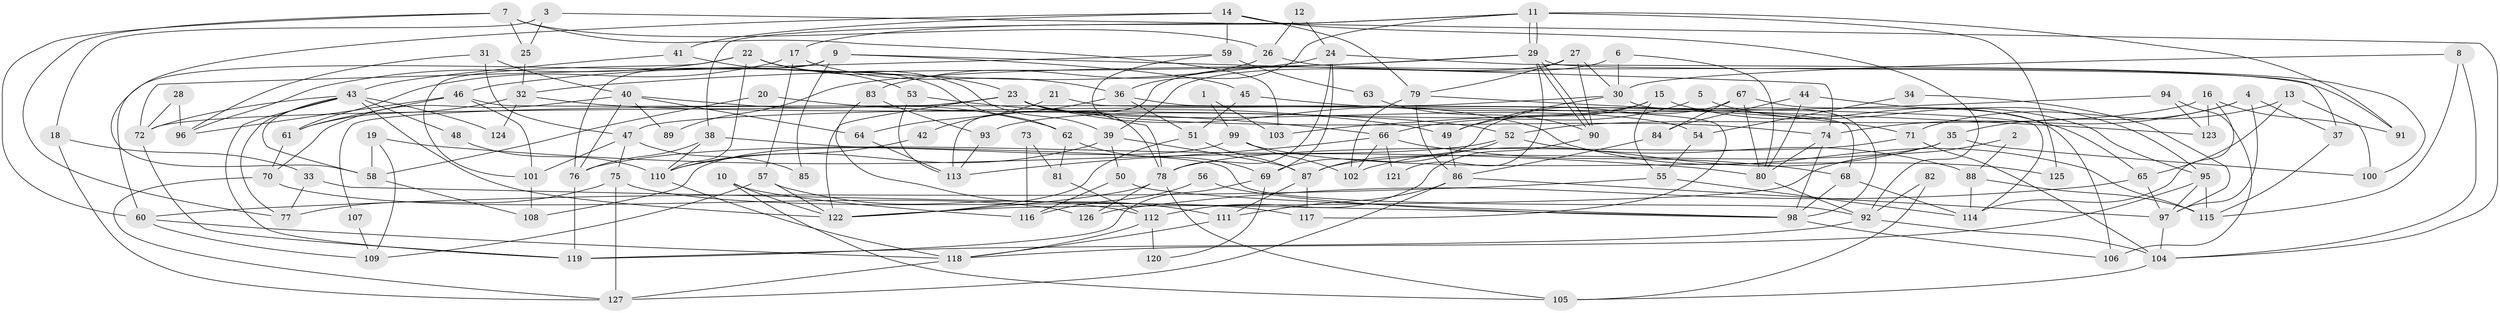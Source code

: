 // Generated by graph-tools (version 1.1) at 2025/26/03/09/25 03:26:19]
// undirected, 127 vertices, 254 edges
graph export_dot {
graph [start="1"]
  node [color=gray90,style=filled];
  1;
  2;
  3;
  4;
  5;
  6;
  7;
  8;
  9;
  10;
  11;
  12;
  13;
  14;
  15;
  16;
  17;
  18;
  19;
  20;
  21;
  22;
  23;
  24;
  25;
  26;
  27;
  28;
  29;
  30;
  31;
  32;
  33;
  34;
  35;
  36;
  37;
  38;
  39;
  40;
  41;
  42;
  43;
  44;
  45;
  46;
  47;
  48;
  49;
  50;
  51;
  52;
  53;
  54;
  55;
  56;
  57;
  58;
  59;
  60;
  61;
  62;
  63;
  64;
  65;
  66;
  67;
  68;
  69;
  70;
  71;
  72;
  73;
  74;
  75;
  76;
  77;
  78;
  79;
  80;
  81;
  82;
  83;
  84;
  85;
  86;
  87;
  88;
  89;
  90;
  91;
  92;
  93;
  94;
  95;
  96;
  97;
  98;
  99;
  100;
  101;
  102;
  103;
  104;
  105;
  106;
  107;
  108;
  109;
  110;
  111;
  112;
  113;
  114;
  115;
  116;
  117;
  118;
  119;
  120;
  121;
  122;
  123;
  124;
  125;
  126;
  127;
  1 -- 99;
  1 -- 103;
  2 -- 88;
  2 -- 122;
  3 -- 104;
  3 -- 18;
  3 -- 25;
  4 -- 35;
  4 -- 74;
  4 -- 37;
  4 -- 97;
  5 -- 66;
  5 -- 95;
  6 -- 80;
  6 -- 39;
  6 -- 30;
  7 -- 77;
  7 -- 60;
  7 -- 25;
  7 -- 26;
  7 -- 103;
  8 -- 104;
  8 -- 115;
  8 -- 30;
  9 -- 74;
  9 -- 76;
  9 -- 45;
  9 -- 60;
  9 -- 85;
  10 -- 105;
  10 -- 122;
  10 -- 116;
  11 -- 29;
  11 -- 29;
  11 -- 36;
  11 -- 17;
  11 -- 38;
  11 -- 91;
  11 -- 125;
  12 -- 26;
  12 -- 24;
  13 -- 71;
  13 -- 65;
  13 -- 100;
  14 -- 79;
  14 -- 59;
  14 -- 41;
  14 -- 58;
  14 -- 92;
  15 -- 93;
  15 -- 65;
  15 -- 49;
  15 -- 55;
  16 -- 52;
  16 -- 114;
  16 -- 91;
  16 -- 123;
  17 -- 36;
  17 -- 57;
  17 -- 61;
  18 -- 127;
  18 -- 33;
  19 -- 80;
  19 -- 58;
  19 -- 109;
  20 -- 58;
  20 -- 49;
  21 -- 117;
  21 -- 64;
  22 -- 23;
  22 -- 39;
  22 -- 62;
  22 -- 96;
  22 -- 101;
  22 -- 110;
  23 -- 115;
  23 -- 78;
  23 -- 54;
  23 -- 72;
  23 -- 74;
  23 -- 107;
  23 -- 122;
  24 -- 100;
  24 -- 78;
  24 -- 46;
  24 -- 69;
  25 -- 32;
  26 -- 91;
  26 -- 83;
  27 -- 90;
  27 -- 30;
  27 -- 79;
  27 -- 113;
  28 -- 72;
  28 -- 96;
  29 -- 90;
  29 -- 90;
  29 -- 32;
  29 -- 37;
  29 -- 89;
  29 -- 121;
  30 -- 47;
  30 -- 49;
  30 -- 98;
  31 -- 96;
  31 -- 47;
  31 -- 40;
  32 -- 52;
  32 -- 61;
  32 -- 124;
  33 -- 77;
  33 -- 98;
  34 -- 54;
  34 -- 97;
  35 -- 87;
  35 -- 102;
  35 -- 100;
  36 -- 68;
  36 -- 51;
  36 -- 42;
  37 -- 115;
  38 -- 92;
  38 -- 76;
  38 -- 110;
  39 -- 87;
  39 -- 110;
  39 -- 50;
  40 -- 62;
  40 -- 64;
  40 -- 70;
  40 -- 76;
  40 -- 89;
  41 -- 43;
  41 -- 53;
  42 -- 110;
  43 -- 72;
  43 -- 122;
  43 -- 48;
  43 -- 58;
  43 -- 77;
  43 -- 119;
  43 -- 124;
  44 -- 95;
  44 -- 84;
  44 -- 80;
  45 -- 51;
  45 -- 71;
  46 -- 61;
  46 -- 96;
  46 -- 101;
  46 -- 114;
  47 -- 101;
  47 -- 75;
  47 -- 85;
  48 -- 110;
  49 -- 86;
  50 -- 98;
  50 -- 116;
  51 -- 87;
  51 -- 122;
  52 -- 76;
  52 -- 87;
  52 -- 88;
  53 -- 66;
  53 -- 113;
  54 -- 55;
  55 -- 114;
  55 -- 60;
  56 -- 98;
  56 -- 116;
  57 -- 109;
  57 -- 112;
  57 -- 122;
  58 -- 108;
  59 -- 78;
  59 -- 72;
  59 -- 63;
  60 -- 109;
  60 -- 118;
  61 -- 70;
  62 -- 69;
  62 -- 81;
  63 -- 90;
  64 -- 113;
  65 -- 97;
  65 -- 126;
  66 -- 68;
  66 -- 113;
  66 -- 102;
  66 -- 121;
  67 -- 80;
  67 -- 69;
  67 -- 84;
  67 -- 106;
  68 -- 114;
  68 -- 98;
  69 -- 119;
  69 -- 120;
  70 -- 126;
  70 -- 127;
  71 -- 104;
  71 -- 78;
  72 -- 119;
  73 -- 81;
  73 -- 116;
  74 -- 80;
  74 -- 98;
  75 -- 127;
  75 -- 77;
  75 -- 117;
  76 -- 119;
  78 -- 122;
  78 -- 105;
  78 -- 126;
  79 -- 86;
  79 -- 102;
  79 -- 123;
  80 -- 92;
  81 -- 112;
  82 -- 105;
  82 -- 92;
  83 -- 111;
  83 -- 93;
  84 -- 86;
  86 -- 127;
  86 -- 97;
  86 -- 111;
  87 -- 111;
  87 -- 117;
  88 -- 115;
  88 -- 114;
  90 -- 112;
  92 -- 119;
  92 -- 104;
  93 -- 113;
  94 -- 106;
  94 -- 123;
  94 -- 103;
  95 -- 97;
  95 -- 118;
  95 -- 115;
  97 -- 104;
  98 -- 106;
  99 -- 108;
  99 -- 102;
  99 -- 125;
  101 -- 108;
  104 -- 105;
  107 -- 109;
  110 -- 118;
  111 -- 118;
  112 -- 118;
  112 -- 120;
  118 -- 127;
}
